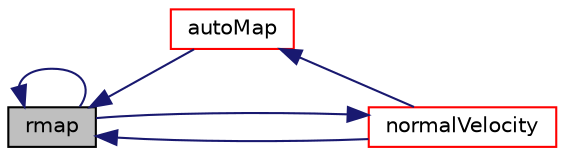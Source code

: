 digraph "rmap"
{
  bgcolor="transparent";
  edge [fontname="Helvetica",fontsize="10",labelfontname="Helvetica",labelfontsize="10"];
  node [fontname="Helvetica",fontsize="10",shape=record];
  rankdir="LR";
  Node1 [label="rmap",height=0.2,width=0.4,color="black", fillcolor="grey75", style="filled", fontcolor="black"];
  Node1 -> Node2 [dir="back",color="midnightblue",fontsize="10",style="solid",fontname="Helvetica"];
  Node2 [label="autoMap",height=0.2,width=0.4,color="red",URL="$a00839.html#a0ab0c43ce90d756c88dd81e3d0a9eef5",tooltip="Map (and resize as needed) from self given a mapping object. "];
  Node2 -> Node3 [dir="back",color="midnightblue",fontsize="10",style="solid",fontname="Helvetica"];
  Node3 [label="normalVelocity",height=0.2,width=0.4,color="red",URL="$a00839.html#a333398b2cae0b5306c8a42406d13f950",tooltip="Return the BC which provides the normal component of velocity. "];
  Node3 -> Node1 [dir="back",color="midnightblue",fontsize="10",style="solid",fontname="Helvetica"];
  Node1 -> Node3 [dir="back",color="midnightblue",fontsize="10",style="solid",fontname="Helvetica"];
  Node1 -> Node1 [dir="back",color="midnightblue",fontsize="10",style="solid",fontname="Helvetica"];
}

